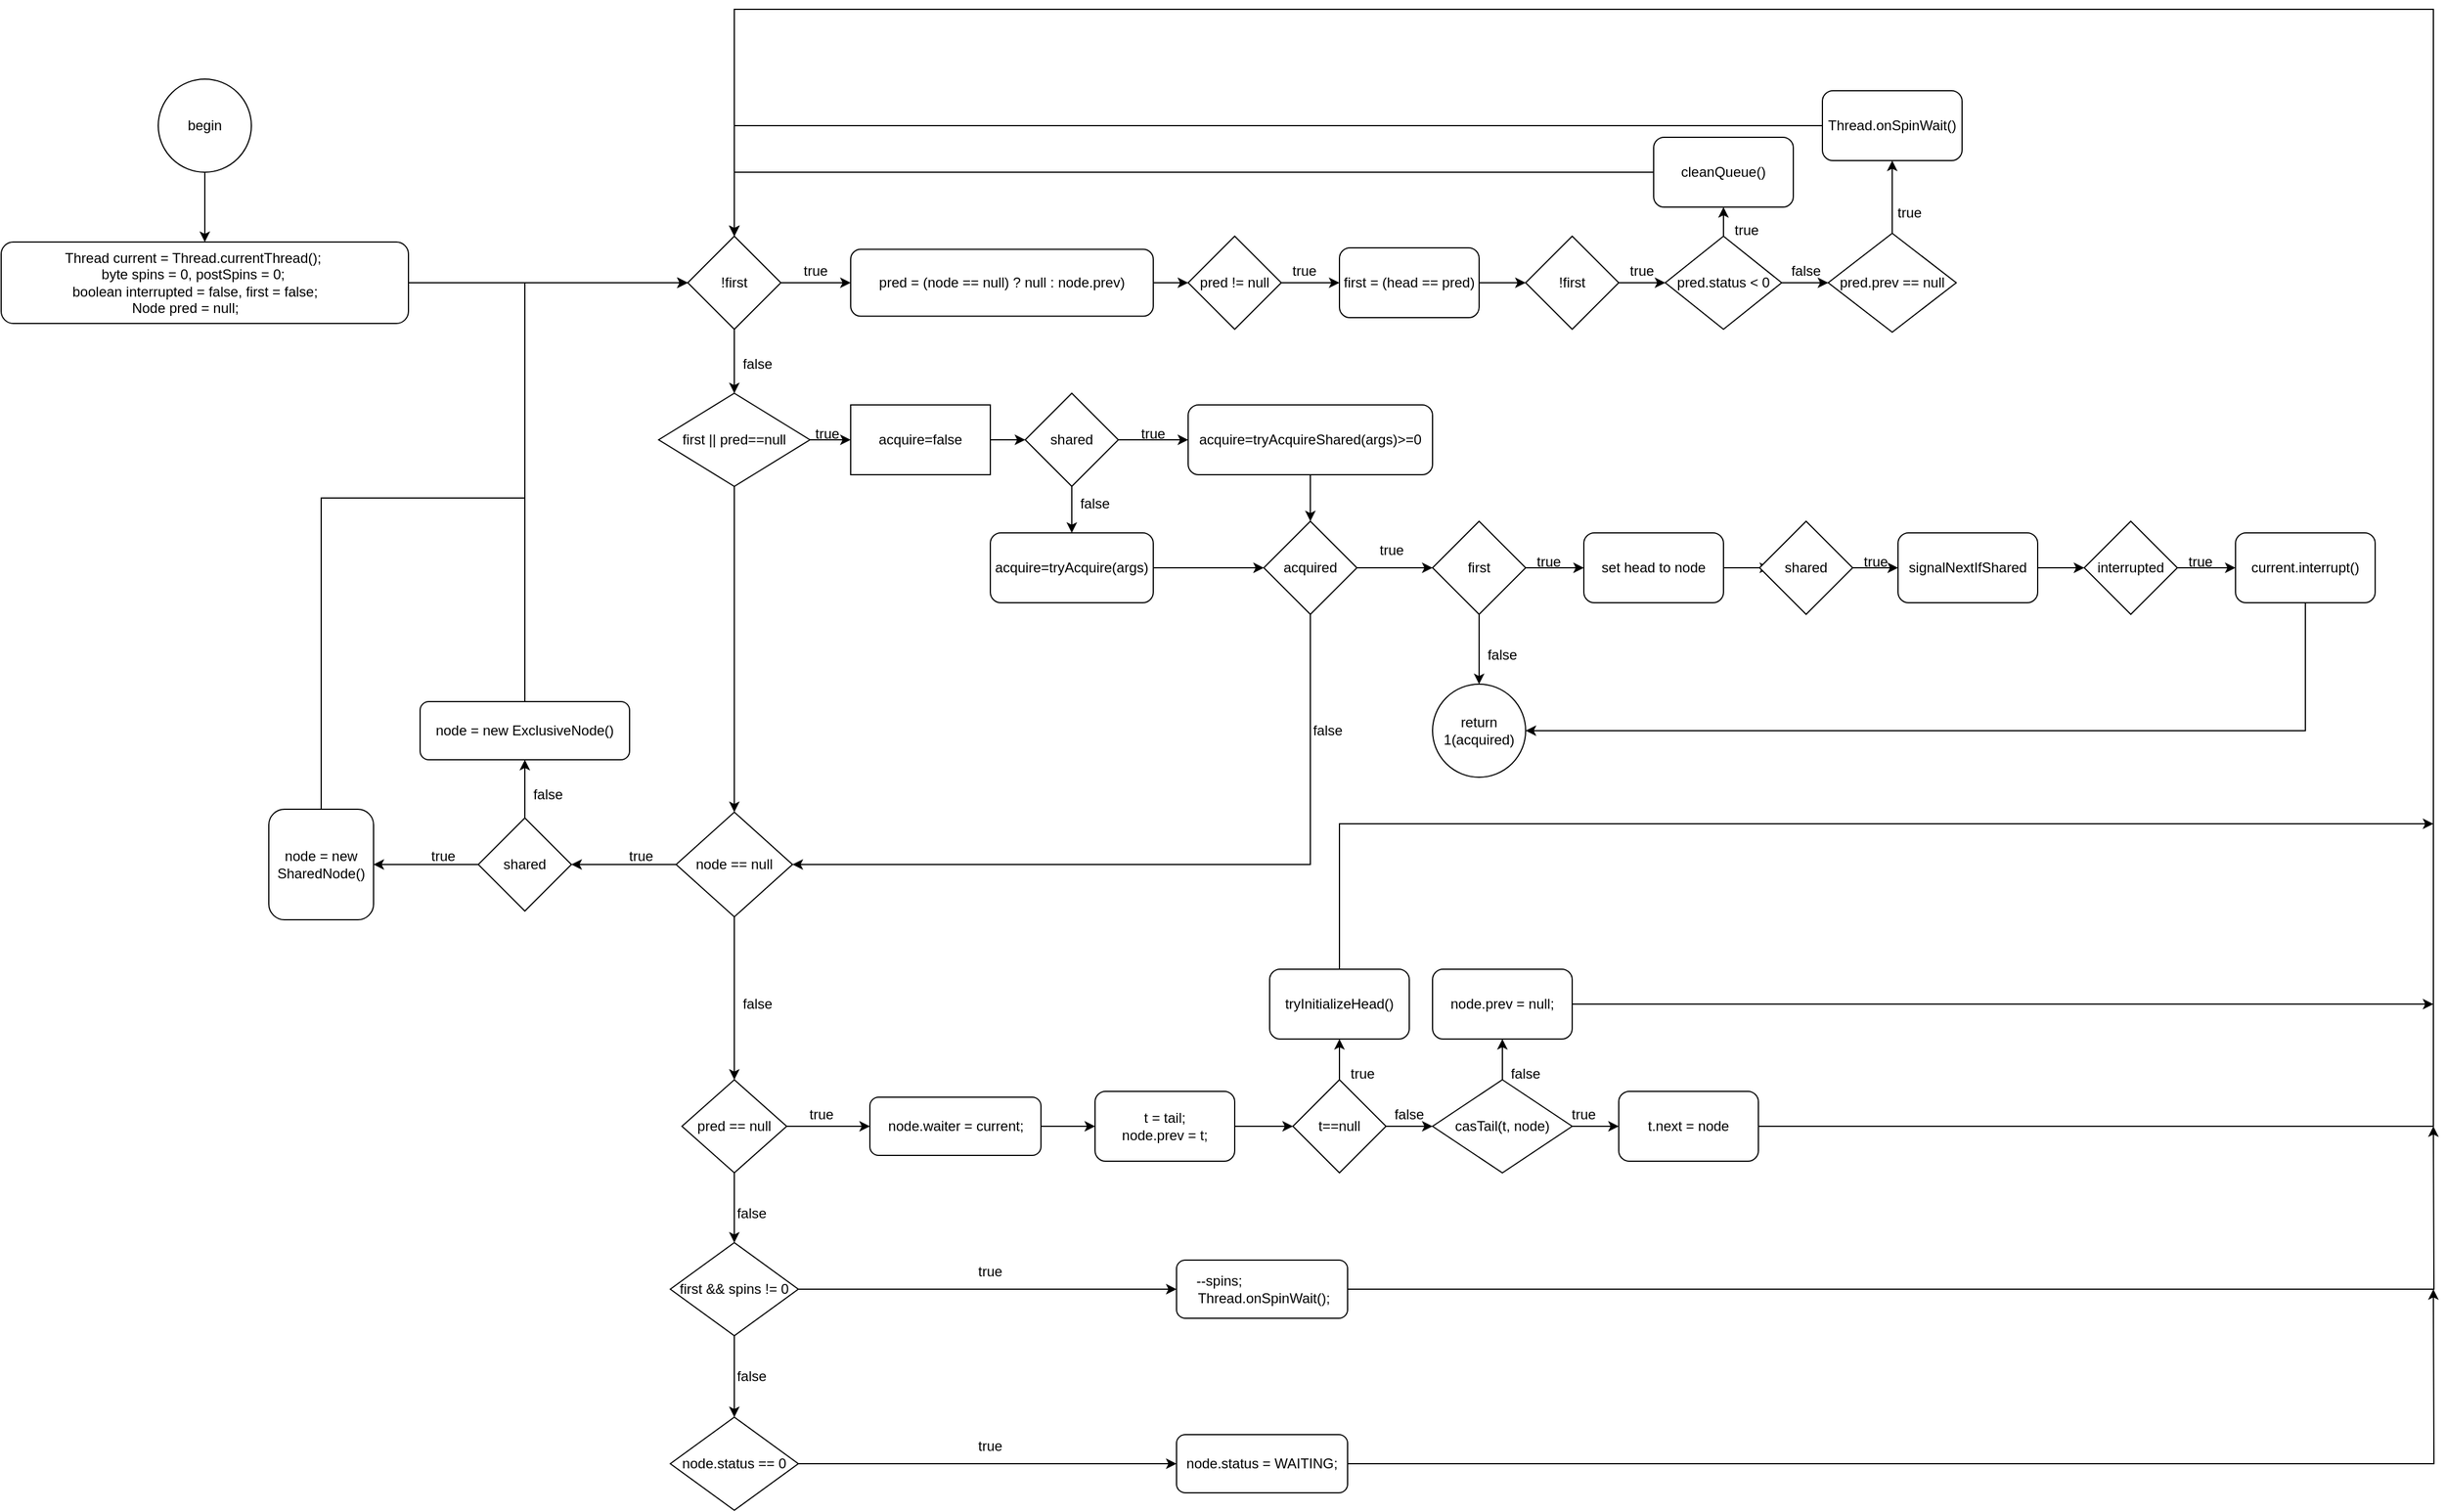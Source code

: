<mxfile version="20.2.0" type="github">
  <diagram id="C5RBs43oDa-KdzZeNtuy" name="Page-1">
    <mxGraphModel dx="2512" dy="799" grid="1" gridSize="10" guides="1" tooltips="1" connect="1" arrows="1" fold="1" page="1" pageScale="1" pageWidth="827" pageHeight="1169" math="0" shadow="0">
      <root>
        <mxCell id="WIyWlLk6GJQsqaUBKTNV-0" />
        <mxCell id="WIyWlLk6GJQsqaUBKTNV-1" parent="WIyWlLk6GJQsqaUBKTNV-0" />
        <mxCell id="U8OeaTTCEagD44ShvvBb-2" style="edgeStyle=orthogonalEdgeStyle;rounded=0;orthogonalLoop=1;jettySize=auto;html=1;exitX=0.5;exitY=1;exitDx=0;exitDy=0;" edge="1" parent="WIyWlLk6GJQsqaUBKTNV-1" source="U8OeaTTCEagD44ShvvBb-0" target="U8OeaTTCEagD44ShvvBb-1">
          <mxGeometry relative="1" as="geometry" />
        </mxCell>
        <mxCell id="U8OeaTTCEagD44ShvvBb-0" value="begin" style="ellipse;whiteSpace=wrap;html=1;aspect=fixed;" vertex="1" parent="WIyWlLk6GJQsqaUBKTNV-1">
          <mxGeometry x="-435" y="370" width="80" height="80" as="geometry" />
        </mxCell>
        <mxCell id="U8OeaTTCEagD44ShvvBb-7" style="edgeStyle=orthogonalEdgeStyle;rounded=0;orthogonalLoop=1;jettySize=auto;html=1;" edge="1" parent="WIyWlLk6GJQsqaUBKTNV-1" source="U8OeaTTCEagD44ShvvBb-1" target="U8OeaTTCEagD44ShvvBb-6">
          <mxGeometry relative="1" as="geometry" />
        </mxCell>
        <mxCell id="U8OeaTTCEagD44ShvvBb-1" value="&lt;div&gt;Thread current = Thread.currentThread();&amp;nbsp;&amp;nbsp;&amp;nbsp;&amp;nbsp;&amp;nbsp;&amp;nbsp; &lt;br&gt;&lt;/div&gt;&lt;div&gt;&amp;nbsp;byte spins = 0, postSpins = 0;&amp;nbsp;&amp;nbsp;&amp;nbsp;&amp;nbsp;&amp;nbsp;&amp;nbsp;&amp;nbsp; &lt;br&gt;&lt;/div&gt;&lt;div&gt;&amp;nbsp;boolean interrupted = false, first = false;&amp;nbsp;&amp;nbsp;&amp;nbsp;&amp;nbsp;&amp;nbsp;&amp;nbsp; &lt;br&gt;&lt;/div&gt;&lt;div&gt;&amp;nbsp;Node pred = null;&amp;nbsp; &amp;nbsp; &amp;nbsp; &amp;nbsp; &amp;nbsp; &amp;nbsp; &lt;/div&gt;" style="rounded=1;whiteSpace=wrap;html=1;" vertex="1" parent="WIyWlLk6GJQsqaUBKTNV-1">
          <mxGeometry x="-570" y="510" width="350" height="70" as="geometry" />
        </mxCell>
        <mxCell id="U8OeaTTCEagD44ShvvBb-9" style="edgeStyle=orthogonalEdgeStyle;rounded=0;orthogonalLoop=1;jettySize=auto;html=1;exitX=1;exitY=0.5;exitDx=0;exitDy=0;entryX=0;entryY=0.5;entryDx=0;entryDy=0;" edge="1" parent="WIyWlLk6GJQsqaUBKTNV-1" source="U8OeaTTCEagD44ShvvBb-6" target="U8OeaTTCEagD44ShvvBb-8">
          <mxGeometry relative="1" as="geometry" />
        </mxCell>
        <mxCell id="U8OeaTTCEagD44ShvvBb-35" style="edgeStyle=orthogonalEdgeStyle;rounded=0;orthogonalLoop=1;jettySize=auto;html=1;exitX=0.5;exitY=1;exitDx=0;exitDy=0;" edge="1" parent="WIyWlLk6GJQsqaUBKTNV-1" source="U8OeaTTCEagD44ShvvBb-6" target="U8OeaTTCEagD44ShvvBb-33">
          <mxGeometry relative="1" as="geometry" />
        </mxCell>
        <mxCell id="U8OeaTTCEagD44ShvvBb-6" value="!first" style="rhombus;whiteSpace=wrap;html=1;" vertex="1" parent="WIyWlLk6GJQsqaUBKTNV-1">
          <mxGeometry x="20" y="505" width="80" height="80" as="geometry" />
        </mxCell>
        <mxCell id="U8OeaTTCEagD44ShvvBb-12" style="edgeStyle=orthogonalEdgeStyle;rounded=0;orthogonalLoop=1;jettySize=auto;html=1;exitX=1;exitY=0.5;exitDx=0;exitDy=0;entryX=0;entryY=0.5;entryDx=0;entryDy=0;" edge="1" parent="WIyWlLk6GJQsqaUBKTNV-1" source="U8OeaTTCEagD44ShvvBb-8" target="U8OeaTTCEagD44ShvvBb-11">
          <mxGeometry relative="1" as="geometry" />
        </mxCell>
        <mxCell id="U8OeaTTCEagD44ShvvBb-8" value="pred = (node == null) ? null : node.prev)" style="rounded=1;whiteSpace=wrap;html=1;" vertex="1" parent="WIyWlLk6GJQsqaUBKTNV-1">
          <mxGeometry x="160" y="516.25" width="260" height="57.5" as="geometry" />
        </mxCell>
        <mxCell id="U8OeaTTCEagD44ShvvBb-10" value="true" style="text;html=1;strokeColor=none;fillColor=none;align=center;verticalAlign=middle;whiteSpace=wrap;rounded=0;" vertex="1" parent="WIyWlLk6GJQsqaUBKTNV-1">
          <mxGeometry x="100" y="520" width="60" height="30" as="geometry" />
        </mxCell>
        <mxCell id="U8OeaTTCEagD44ShvvBb-14" style="edgeStyle=orthogonalEdgeStyle;rounded=0;orthogonalLoop=1;jettySize=auto;html=1;exitX=1;exitY=0.5;exitDx=0;exitDy=0;entryX=0;entryY=0.5;entryDx=0;entryDy=0;" edge="1" parent="WIyWlLk6GJQsqaUBKTNV-1" source="U8OeaTTCEagD44ShvvBb-11" target="U8OeaTTCEagD44ShvvBb-13">
          <mxGeometry relative="1" as="geometry" />
        </mxCell>
        <mxCell id="U8OeaTTCEagD44ShvvBb-11" value="pred != null" style="rhombus;whiteSpace=wrap;html=1;" vertex="1" parent="WIyWlLk6GJQsqaUBKTNV-1">
          <mxGeometry x="450" y="505" width="80" height="80" as="geometry" />
        </mxCell>
        <mxCell id="U8OeaTTCEagD44ShvvBb-17" style="edgeStyle=orthogonalEdgeStyle;rounded=0;orthogonalLoop=1;jettySize=auto;html=1;" edge="1" parent="WIyWlLk6GJQsqaUBKTNV-1" source="U8OeaTTCEagD44ShvvBb-13" target="U8OeaTTCEagD44ShvvBb-16">
          <mxGeometry relative="1" as="geometry" />
        </mxCell>
        <mxCell id="U8OeaTTCEagD44ShvvBb-13" value="first = (head == pred)" style="rounded=1;whiteSpace=wrap;html=1;" vertex="1" parent="WIyWlLk6GJQsqaUBKTNV-1">
          <mxGeometry x="580" y="515" width="120" height="60" as="geometry" />
        </mxCell>
        <mxCell id="U8OeaTTCEagD44ShvvBb-15" value="true" style="text;html=1;strokeColor=none;fillColor=none;align=center;verticalAlign=middle;whiteSpace=wrap;rounded=0;" vertex="1" parent="WIyWlLk6GJQsqaUBKTNV-1">
          <mxGeometry x="520" y="520" width="60" height="30" as="geometry" />
        </mxCell>
        <mxCell id="U8OeaTTCEagD44ShvvBb-19" style="edgeStyle=orthogonalEdgeStyle;rounded=0;orthogonalLoop=1;jettySize=auto;html=1;entryX=0;entryY=0.5;entryDx=0;entryDy=0;" edge="1" parent="WIyWlLk6GJQsqaUBKTNV-1" source="U8OeaTTCEagD44ShvvBb-16" target="U8OeaTTCEagD44ShvvBb-18">
          <mxGeometry relative="1" as="geometry" />
        </mxCell>
        <mxCell id="U8OeaTTCEagD44ShvvBb-16" value="!first" style="rhombus;whiteSpace=wrap;html=1;" vertex="1" parent="WIyWlLk6GJQsqaUBKTNV-1">
          <mxGeometry x="740" y="505" width="80" height="80" as="geometry" />
        </mxCell>
        <mxCell id="U8OeaTTCEagD44ShvvBb-22" style="edgeStyle=orthogonalEdgeStyle;rounded=0;orthogonalLoop=1;jettySize=auto;html=1;exitX=0.5;exitY=0;exitDx=0;exitDy=0;entryX=0.5;entryY=1;entryDx=0;entryDy=0;" edge="1" parent="WIyWlLk6GJQsqaUBKTNV-1" source="U8OeaTTCEagD44ShvvBb-18" target="U8OeaTTCEagD44ShvvBb-21">
          <mxGeometry relative="1" as="geometry" />
        </mxCell>
        <mxCell id="U8OeaTTCEagD44ShvvBb-26" style="edgeStyle=orthogonalEdgeStyle;rounded=0;orthogonalLoop=1;jettySize=auto;html=1;entryX=0;entryY=0.5;entryDx=0;entryDy=0;" edge="1" parent="WIyWlLk6GJQsqaUBKTNV-1" source="U8OeaTTCEagD44ShvvBb-18" target="U8OeaTTCEagD44ShvvBb-25">
          <mxGeometry relative="1" as="geometry" />
        </mxCell>
        <mxCell id="U8OeaTTCEagD44ShvvBb-18" value="pred.status &amp;lt; 0" style="rhombus;whiteSpace=wrap;html=1;" vertex="1" parent="WIyWlLk6GJQsqaUBKTNV-1">
          <mxGeometry x="860" y="505" width="100" height="80" as="geometry" />
        </mxCell>
        <mxCell id="U8OeaTTCEagD44ShvvBb-20" value="true" style="text;html=1;strokeColor=none;fillColor=none;align=center;verticalAlign=middle;whiteSpace=wrap;rounded=0;" vertex="1" parent="WIyWlLk6GJQsqaUBKTNV-1">
          <mxGeometry x="810" y="520" width="60" height="30" as="geometry" />
        </mxCell>
        <mxCell id="U8OeaTTCEagD44ShvvBb-24" style="edgeStyle=orthogonalEdgeStyle;rounded=0;orthogonalLoop=1;jettySize=auto;html=1;entryX=0.5;entryY=0;entryDx=0;entryDy=0;" edge="1" parent="WIyWlLk6GJQsqaUBKTNV-1" source="U8OeaTTCEagD44ShvvBb-21" target="U8OeaTTCEagD44ShvvBb-6">
          <mxGeometry relative="1" as="geometry" />
        </mxCell>
        <mxCell id="U8OeaTTCEagD44ShvvBb-21" value="cleanQueue()" style="rounded=1;whiteSpace=wrap;html=1;" vertex="1" parent="WIyWlLk6GJQsqaUBKTNV-1">
          <mxGeometry x="850" y="420" width="120" height="60" as="geometry" />
        </mxCell>
        <mxCell id="U8OeaTTCEagD44ShvvBb-23" value="true" style="text;html=1;strokeColor=none;fillColor=none;align=center;verticalAlign=middle;whiteSpace=wrap;rounded=0;" vertex="1" parent="WIyWlLk6GJQsqaUBKTNV-1">
          <mxGeometry x="900" y="485" width="60" height="30" as="geometry" />
        </mxCell>
        <mxCell id="U8OeaTTCEagD44ShvvBb-29" value="" style="edgeStyle=orthogonalEdgeStyle;rounded=0;orthogonalLoop=1;jettySize=auto;html=1;" edge="1" parent="WIyWlLk6GJQsqaUBKTNV-1" source="U8OeaTTCEagD44ShvvBb-25" target="U8OeaTTCEagD44ShvvBb-28">
          <mxGeometry relative="1" as="geometry" />
        </mxCell>
        <mxCell id="U8OeaTTCEagD44ShvvBb-25" value="pred.prev == null" style="rhombus;whiteSpace=wrap;html=1;" vertex="1" parent="WIyWlLk6GJQsqaUBKTNV-1">
          <mxGeometry x="1000" y="502.5" width="110" height="85" as="geometry" />
        </mxCell>
        <mxCell id="U8OeaTTCEagD44ShvvBb-27" value="false" style="text;html=1;strokeColor=none;fillColor=none;align=center;verticalAlign=middle;whiteSpace=wrap;rounded=0;" vertex="1" parent="WIyWlLk6GJQsqaUBKTNV-1">
          <mxGeometry x="951" y="520" width="60" height="30" as="geometry" />
        </mxCell>
        <mxCell id="U8OeaTTCEagD44ShvvBb-31" style="edgeStyle=orthogonalEdgeStyle;rounded=0;orthogonalLoop=1;jettySize=auto;html=1;entryX=0.5;entryY=0;entryDx=0;entryDy=0;" edge="1" parent="WIyWlLk6GJQsqaUBKTNV-1" source="U8OeaTTCEagD44ShvvBb-28" target="U8OeaTTCEagD44ShvvBb-6">
          <mxGeometry relative="1" as="geometry" />
        </mxCell>
        <mxCell id="U8OeaTTCEagD44ShvvBb-28" value="Thread.onSpinWait()" style="rounded=1;whiteSpace=wrap;html=1;" vertex="1" parent="WIyWlLk6GJQsqaUBKTNV-1">
          <mxGeometry x="995" y="380" width="120" height="60" as="geometry" />
        </mxCell>
        <mxCell id="U8OeaTTCEagD44ShvvBb-32" value="true" style="text;html=1;strokeColor=none;fillColor=none;align=center;verticalAlign=middle;whiteSpace=wrap;rounded=0;" vertex="1" parent="WIyWlLk6GJQsqaUBKTNV-1">
          <mxGeometry x="1040" y="470" width="60" height="30" as="geometry" />
        </mxCell>
        <mxCell id="U8OeaTTCEagD44ShvvBb-51" style="edgeStyle=orthogonalEdgeStyle;rounded=0;orthogonalLoop=1;jettySize=auto;html=1;exitX=1;exitY=0.5;exitDx=0;exitDy=0;entryX=0;entryY=0.5;entryDx=0;entryDy=0;" edge="1" parent="WIyWlLk6GJQsqaUBKTNV-1" source="U8OeaTTCEagD44ShvvBb-33" target="U8OeaTTCEagD44ShvvBb-49">
          <mxGeometry relative="1" as="geometry" />
        </mxCell>
        <mxCell id="U8OeaTTCEagD44ShvvBb-90" style="edgeStyle=orthogonalEdgeStyle;rounded=0;orthogonalLoop=1;jettySize=auto;html=1;" edge="1" parent="WIyWlLk6GJQsqaUBKTNV-1" source="U8OeaTTCEagD44ShvvBb-33" target="U8OeaTTCEagD44ShvvBb-89">
          <mxGeometry relative="1" as="geometry" />
        </mxCell>
        <mxCell id="U8OeaTTCEagD44ShvvBb-33" value="first || pred==null" style="rhombus;whiteSpace=wrap;html=1;" vertex="1" parent="WIyWlLk6GJQsqaUBKTNV-1">
          <mxGeometry x="-5" y="640" width="130" height="80" as="geometry" />
        </mxCell>
        <mxCell id="U8OeaTTCEagD44ShvvBb-37" value="false" style="text;html=1;strokeColor=none;fillColor=none;align=center;verticalAlign=middle;whiteSpace=wrap;rounded=0;" vertex="1" parent="WIyWlLk6GJQsqaUBKTNV-1">
          <mxGeometry x="50" y="600" width="60" height="30" as="geometry" />
        </mxCell>
        <mxCell id="U8OeaTTCEagD44ShvvBb-53" style="edgeStyle=orthogonalEdgeStyle;rounded=0;orthogonalLoop=1;jettySize=auto;html=1;entryX=0;entryY=0.5;entryDx=0;entryDy=0;" edge="1" parent="WIyWlLk6GJQsqaUBKTNV-1" source="U8OeaTTCEagD44ShvvBb-49" target="U8OeaTTCEagD44ShvvBb-50">
          <mxGeometry relative="1" as="geometry" />
        </mxCell>
        <mxCell id="U8OeaTTCEagD44ShvvBb-49" value="acquire=false" style="rounded=0;whiteSpace=wrap;html=1;" vertex="1" parent="WIyWlLk6GJQsqaUBKTNV-1">
          <mxGeometry x="160" y="650" width="120" height="60" as="geometry" />
        </mxCell>
        <mxCell id="U8OeaTTCEagD44ShvvBb-55" style="edgeStyle=orthogonalEdgeStyle;rounded=0;orthogonalLoop=1;jettySize=auto;html=1;entryX=0;entryY=0.5;entryDx=0;entryDy=0;" edge="1" parent="WIyWlLk6GJQsqaUBKTNV-1" source="U8OeaTTCEagD44ShvvBb-50" target="U8OeaTTCEagD44ShvvBb-54">
          <mxGeometry relative="1" as="geometry" />
        </mxCell>
        <mxCell id="U8OeaTTCEagD44ShvvBb-58" style="edgeStyle=orthogonalEdgeStyle;rounded=0;orthogonalLoop=1;jettySize=auto;html=1;exitX=0.5;exitY=1;exitDx=0;exitDy=0;" edge="1" parent="WIyWlLk6GJQsqaUBKTNV-1" source="U8OeaTTCEagD44ShvvBb-50" target="U8OeaTTCEagD44ShvvBb-57">
          <mxGeometry relative="1" as="geometry" />
        </mxCell>
        <mxCell id="U8OeaTTCEagD44ShvvBb-50" value="shared" style="rhombus;whiteSpace=wrap;html=1;" vertex="1" parent="WIyWlLk6GJQsqaUBKTNV-1">
          <mxGeometry x="310" y="640" width="80" height="80" as="geometry" />
        </mxCell>
        <mxCell id="U8OeaTTCEagD44ShvvBb-52" value="true" style="text;html=1;strokeColor=none;fillColor=none;align=center;verticalAlign=middle;whiteSpace=wrap;rounded=0;" vertex="1" parent="WIyWlLk6GJQsqaUBKTNV-1">
          <mxGeometry x="110" y="660" width="60" height="30" as="geometry" />
        </mxCell>
        <mxCell id="U8OeaTTCEagD44ShvvBb-68" value="" style="edgeStyle=orthogonalEdgeStyle;rounded=0;orthogonalLoop=1;jettySize=auto;html=1;" edge="1" parent="WIyWlLk6GJQsqaUBKTNV-1" source="U8OeaTTCEagD44ShvvBb-54" target="U8OeaTTCEagD44ShvvBb-65">
          <mxGeometry relative="1" as="geometry" />
        </mxCell>
        <mxCell id="U8OeaTTCEagD44ShvvBb-54" value="acquire=tryAcquireShared(args)&amp;gt;=0" style="rounded=1;whiteSpace=wrap;html=1;" vertex="1" parent="WIyWlLk6GJQsqaUBKTNV-1">
          <mxGeometry x="450" y="650" width="210" height="60" as="geometry" />
        </mxCell>
        <mxCell id="U8OeaTTCEagD44ShvvBb-56" value="true" style="text;html=1;strokeColor=none;fillColor=none;align=center;verticalAlign=middle;whiteSpace=wrap;rounded=0;" vertex="1" parent="WIyWlLk6GJQsqaUBKTNV-1">
          <mxGeometry x="390" y="660" width="60" height="30" as="geometry" />
        </mxCell>
        <mxCell id="U8OeaTTCEagD44ShvvBb-69" value="" style="edgeStyle=orthogonalEdgeStyle;rounded=0;orthogonalLoop=1;jettySize=auto;html=1;" edge="1" parent="WIyWlLk6GJQsqaUBKTNV-1" source="U8OeaTTCEagD44ShvvBb-57" target="U8OeaTTCEagD44ShvvBb-65">
          <mxGeometry relative="1" as="geometry" />
        </mxCell>
        <mxCell id="U8OeaTTCEagD44ShvvBb-57" value="acquire=tryAcquire(args)" style="rounded=1;whiteSpace=wrap;html=1;" vertex="1" parent="WIyWlLk6GJQsqaUBKTNV-1">
          <mxGeometry x="280" y="760" width="140" height="60" as="geometry" />
        </mxCell>
        <mxCell id="U8OeaTTCEagD44ShvvBb-61" value="false" style="text;html=1;strokeColor=none;fillColor=none;align=center;verticalAlign=middle;whiteSpace=wrap;rounded=0;" vertex="1" parent="WIyWlLk6GJQsqaUBKTNV-1">
          <mxGeometry x="340" y="720" width="60" height="30" as="geometry" />
        </mxCell>
        <mxCell id="U8OeaTTCEagD44ShvvBb-71" style="edgeStyle=orthogonalEdgeStyle;rounded=0;orthogonalLoop=1;jettySize=auto;html=1;entryX=0;entryY=0.5;entryDx=0;entryDy=0;" edge="1" parent="WIyWlLk6GJQsqaUBKTNV-1" source="U8OeaTTCEagD44ShvvBb-65" target="U8OeaTTCEagD44ShvvBb-70">
          <mxGeometry relative="1" as="geometry" />
        </mxCell>
        <mxCell id="U8OeaTTCEagD44ShvvBb-151" style="edgeStyle=orthogonalEdgeStyle;rounded=0;orthogonalLoop=1;jettySize=auto;html=1;entryX=1;entryY=0.5;entryDx=0;entryDy=0;" edge="1" parent="WIyWlLk6GJQsqaUBKTNV-1" source="U8OeaTTCEagD44ShvvBb-65" target="U8OeaTTCEagD44ShvvBb-89">
          <mxGeometry relative="1" as="geometry">
            <mxPoint x="555.0" y="960" as="targetPoint" />
            <Array as="points">
              <mxPoint x="555" y="1045" />
            </Array>
          </mxGeometry>
        </mxCell>
        <mxCell id="U8OeaTTCEagD44ShvvBb-65" value="acquired" style="rhombus;whiteSpace=wrap;html=1;" vertex="1" parent="WIyWlLk6GJQsqaUBKTNV-1">
          <mxGeometry x="515" y="750" width="80" height="80" as="geometry" />
        </mxCell>
        <mxCell id="U8OeaTTCEagD44ShvvBb-74" style="edgeStyle=orthogonalEdgeStyle;rounded=0;orthogonalLoop=1;jettySize=auto;html=1;exitX=1;exitY=0.5;exitDx=0;exitDy=0;entryX=0;entryY=0.5;entryDx=0;entryDy=0;" edge="1" parent="WIyWlLk6GJQsqaUBKTNV-1" source="U8OeaTTCEagD44ShvvBb-70" target="U8OeaTTCEagD44ShvvBb-73">
          <mxGeometry relative="1" as="geometry" />
        </mxCell>
        <mxCell id="U8OeaTTCEagD44ShvvBb-88" style="edgeStyle=orthogonalEdgeStyle;rounded=0;orthogonalLoop=1;jettySize=auto;html=1;entryX=0.5;entryY=0;entryDx=0;entryDy=0;" edge="1" parent="WIyWlLk6GJQsqaUBKTNV-1" source="U8OeaTTCEagD44ShvvBb-70" target="U8OeaTTCEagD44ShvvBb-87">
          <mxGeometry relative="1" as="geometry" />
        </mxCell>
        <mxCell id="U8OeaTTCEagD44ShvvBb-70" value="first" style="rhombus;whiteSpace=wrap;html=1;" vertex="1" parent="WIyWlLk6GJQsqaUBKTNV-1">
          <mxGeometry x="660" y="750" width="80" height="80" as="geometry" />
        </mxCell>
        <mxCell id="U8OeaTTCEagD44ShvvBb-72" value="true" style="text;html=1;strokeColor=none;fillColor=none;align=center;verticalAlign=middle;whiteSpace=wrap;rounded=0;" vertex="1" parent="WIyWlLk6GJQsqaUBKTNV-1">
          <mxGeometry x="595" y="760" width="60" height="30" as="geometry" />
        </mxCell>
        <mxCell id="U8OeaTTCEagD44ShvvBb-78" style="edgeStyle=orthogonalEdgeStyle;rounded=0;orthogonalLoop=1;jettySize=auto;html=1;entryX=0.113;entryY=0.5;entryDx=0;entryDy=0;entryPerimeter=0;" edge="1" parent="WIyWlLk6GJQsqaUBKTNV-1" source="U8OeaTTCEagD44ShvvBb-73" target="U8OeaTTCEagD44ShvvBb-76">
          <mxGeometry relative="1" as="geometry" />
        </mxCell>
        <mxCell id="U8OeaTTCEagD44ShvvBb-73" value="set head to node" style="rounded=1;whiteSpace=wrap;html=1;" vertex="1" parent="WIyWlLk6GJQsqaUBKTNV-1">
          <mxGeometry x="790" y="760" width="120" height="60" as="geometry" />
        </mxCell>
        <mxCell id="U8OeaTTCEagD44ShvvBb-75" value="true" style="text;html=1;strokeColor=none;fillColor=none;align=center;verticalAlign=middle;whiteSpace=wrap;rounded=0;" vertex="1" parent="WIyWlLk6GJQsqaUBKTNV-1">
          <mxGeometry x="730" y="770" width="60" height="30" as="geometry" />
        </mxCell>
        <mxCell id="U8OeaTTCEagD44ShvvBb-79" style="edgeStyle=orthogonalEdgeStyle;rounded=0;orthogonalLoop=1;jettySize=auto;html=1;entryX=0;entryY=0.5;entryDx=0;entryDy=0;" edge="1" parent="WIyWlLk6GJQsqaUBKTNV-1" source="U8OeaTTCEagD44ShvvBb-76" target="U8OeaTTCEagD44ShvvBb-77">
          <mxGeometry relative="1" as="geometry" />
        </mxCell>
        <mxCell id="U8OeaTTCEagD44ShvvBb-76" value="shared" style="rhombus;whiteSpace=wrap;html=1;" vertex="1" parent="WIyWlLk6GJQsqaUBKTNV-1">
          <mxGeometry x="941" y="750" width="80" height="80" as="geometry" />
        </mxCell>
        <mxCell id="U8OeaTTCEagD44ShvvBb-82" style="edgeStyle=orthogonalEdgeStyle;rounded=0;orthogonalLoop=1;jettySize=auto;html=1;entryX=0;entryY=0.5;entryDx=0;entryDy=0;" edge="1" parent="WIyWlLk6GJQsqaUBKTNV-1" source="U8OeaTTCEagD44ShvvBb-77" target="U8OeaTTCEagD44ShvvBb-81">
          <mxGeometry relative="1" as="geometry" />
        </mxCell>
        <mxCell id="U8OeaTTCEagD44ShvvBb-77" value="signalNextIfShared" style="rounded=1;whiteSpace=wrap;html=1;" vertex="1" parent="WIyWlLk6GJQsqaUBKTNV-1">
          <mxGeometry x="1060" y="760" width="120" height="60" as="geometry" />
        </mxCell>
        <mxCell id="U8OeaTTCEagD44ShvvBb-80" value="true" style="text;html=1;strokeColor=none;fillColor=none;align=center;verticalAlign=middle;whiteSpace=wrap;rounded=0;" vertex="1" parent="WIyWlLk6GJQsqaUBKTNV-1">
          <mxGeometry x="1011" y="770" width="60" height="30" as="geometry" />
        </mxCell>
        <mxCell id="U8OeaTTCEagD44ShvvBb-84" style="edgeStyle=orthogonalEdgeStyle;rounded=0;orthogonalLoop=1;jettySize=auto;html=1;entryX=0;entryY=0.5;entryDx=0;entryDy=0;" edge="1" parent="WIyWlLk6GJQsqaUBKTNV-1" source="U8OeaTTCEagD44ShvvBb-81" target="U8OeaTTCEagD44ShvvBb-83">
          <mxGeometry relative="1" as="geometry" />
        </mxCell>
        <mxCell id="U8OeaTTCEagD44ShvvBb-81" value="interrupted" style="rhombus;whiteSpace=wrap;html=1;" vertex="1" parent="WIyWlLk6GJQsqaUBKTNV-1">
          <mxGeometry x="1220" y="750" width="80" height="80" as="geometry" />
        </mxCell>
        <mxCell id="U8OeaTTCEagD44ShvvBb-156" style="edgeStyle=orthogonalEdgeStyle;rounded=0;orthogonalLoop=1;jettySize=auto;html=1;entryX=1;entryY=0.5;entryDx=0;entryDy=0;" edge="1" parent="WIyWlLk6GJQsqaUBKTNV-1" source="U8OeaTTCEagD44ShvvBb-83" target="U8OeaTTCEagD44ShvvBb-87">
          <mxGeometry relative="1" as="geometry">
            <Array as="points">
              <mxPoint x="1410" y="930" />
            </Array>
          </mxGeometry>
        </mxCell>
        <mxCell id="U8OeaTTCEagD44ShvvBb-83" value="current.interrupt()" style="rounded=1;whiteSpace=wrap;html=1;" vertex="1" parent="WIyWlLk6GJQsqaUBKTNV-1">
          <mxGeometry x="1350" y="760" width="120" height="60" as="geometry" />
        </mxCell>
        <mxCell id="U8OeaTTCEagD44ShvvBb-85" value="true" style="text;html=1;strokeColor=none;fillColor=none;align=center;verticalAlign=middle;whiteSpace=wrap;rounded=0;" vertex="1" parent="WIyWlLk6GJQsqaUBKTNV-1">
          <mxGeometry x="1290" y="770" width="60" height="30" as="geometry" />
        </mxCell>
        <mxCell id="U8OeaTTCEagD44ShvvBb-87" value="return 1(acquired)" style="ellipse;whiteSpace=wrap;html=1;aspect=fixed;" vertex="1" parent="WIyWlLk6GJQsqaUBKTNV-1">
          <mxGeometry x="660" y="890" width="80" height="80" as="geometry" />
        </mxCell>
        <mxCell id="U8OeaTTCEagD44ShvvBb-104" style="edgeStyle=orthogonalEdgeStyle;rounded=0;orthogonalLoop=1;jettySize=auto;html=1;" edge="1" parent="WIyWlLk6GJQsqaUBKTNV-1" source="U8OeaTTCEagD44ShvvBb-89" target="U8OeaTTCEagD44ShvvBb-103">
          <mxGeometry relative="1" as="geometry" />
        </mxCell>
        <mxCell id="U8OeaTTCEagD44ShvvBb-89" value="node == null" style="rhombus;whiteSpace=wrap;html=1;rotation=0;" vertex="1" parent="WIyWlLk6GJQsqaUBKTNV-1">
          <mxGeometry x="10" y="1000" width="100" height="90" as="geometry" />
        </mxCell>
        <mxCell id="U8OeaTTCEagD44ShvvBb-97" value="" style="edgeStyle=orthogonalEdgeStyle;rounded=0;orthogonalLoop=1;jettySize=auto;html=1;" edge="1" parent="WIyWlLk6GJQsqaUBKTNV-1" source="U8OeaTTCEagD44ShvvBb-92" target="U8OeaTTCEagD44ShvvBb-95">
          <mxGeometry relative="1" as="geometry" />
        </mxCell>
        <mxCell id="U8OeaTTCEagD44ShvvBb-99" style="edgeStyle=orthogonalEdgeStyle;rounded=0;orthogonalLoop=1;jettySize=auto;html=1;" edge="1" parent="WIyWlLk6GJQsqaUBKTNV-1" source="U8OeaTTCEagD44ShvvBb-92" target="U8OeaTTCEagD44ShvvBb-96">
          <mxGeometry relative="1" as="geometry" />
        </mxCell>
        <mxCell id="U8OeaTTCEagD44ShvvBb-92" value="shared" style="rhombus;whiteSpace=wrap;html=1;" vertex="1" parent="WIyWlLk6GJQsqaUBKTNV-1">
          <mxGeometry x="-160" y="1005" width="80" height="80" as="geometry" />
        </mxCell>
        <mxCell id="U8OeaTTCEagD44ShvvBb-130" style="edgeStyle=orthogonalEdgeStyle;rounded=0;orthogonalLoop=1;jettySize=auto;html=1;" edge="1" parent="WIyWlLk6GJQsqaUBKTNV-1" source="U8OeaTTCEagD44ShvvBb-89" target="U8OeaTTCEagD44ShvvBb-92">
          <mxGeometry relative="1" as="geometry" />
        </mxCell>
        <mxCell id="U8OeaTTCEagD44ShvvBb-94" value="true" style="text;html=1;strokeColor=none;fillColor=none;align=center;verticalAlign=middle;whiteSpace=wrap;rounded=0;" vertex="1" parent="WIyWlLk6GJQsqaUBKTNV-1">
          <mxGeometry x="-50" y="1022.5" width="60" height="30" as="geometry" />
        </mxCell>
        <mxCell id="U8OeaTTCEagD44ShvvBb-135" style="edgeStyle=orthogonalEdgeStyle;rounded=0;orthogonalLoop=1;jettySize=auto;html=1;entryX=0;entryY=0.5;entryDx=0;entryDy=0;" edge="1" parent="WIyWlLk6GJQsqaUBKTNV-1" source="U8OeaTTCEagD44ShvvBb-95" target="U8OeaTTCEagD44ShvvBb-6">
          <mxGeometry relative="1" as="geometry">
            <Array as="points">
              <mxPoint x="-295" y="730" />
              <mxPoint x="-120" y="730" />
              <mxPoint x="-120" y="545" />
            </Array>
          </mxGeometry>
        </mxCell>
        <mxCell id="U8OeaTTCEagD44ShvvBb-95" value="node = new SharedNode()" style="rounded=1;whiteSpace=wrap;html=1;direction=south;" vertex="1" parent="WIyWlLk6GJQsqaUBKTNV-1">
          <mxGeometry x="-340" y="997.5" width="90" height="95" as="geometry" />
        </mxCell>
        <mxCell id="U8OeaTTCEagD44ShvvBb-132" style="edgeStyle=orthogonalEdgeStyle;rounded=0;orthogonalLoop=1;jettySize=auto;html=1;entryX=0;entryY=0.5;entryDx=0;entryDy=0;" edge="1" parent="WIyWlLk6GJQsqaUBKTNV-1" source="U8OeaTTCEagD44ShvvBb-96" target="U8OeaTTCEagD44ShvvBb-6">
          <mxGeometry relative="1" as="geometry">
            <mxPoint x="-120" y="540" as="targetPoint" />
            <Array as="points">
              <mxPoint x="-120" y="545" />
            </Array>
          </mxGeometry>
        </mxCell>
        <mxCell id="U8OeaTTCEagD44ShvvBb-96" value="node = new ExclusiveNode()" style="rounded=1;whiteSpace=wrap;html=1;" vertex="1" parent="WIyWlLk6GJQsqaUBKTNV-1">
          <mxGeometry x="-210" y="905" width="180" height="50" as="geometry" />
        </mxCell>
        <mxCell id="U8OeaTTCEagD44ShvvBb-98" value="true" style="text;html=1;strokeColor=none;fillColor=none;align=center;verticalAlign=middle;whiteSpace=wrap;rounded=0;" vertex="1" parent="WIyWlLk6GJQsqaUBKTNV-1">
          <mxGeometry x="-220" y="1022.5" width="60" height="30" as="geometry" />
        </mxCell>
        <mxCell id="U8OeaTTCEagD44ShvvBb-102" value="false" style="text;html=1;strokeColor=none;fillColor=none;align=center;verticalAlign=middle;whiteSpace=wrap;rounded=0;" vertex="1" parent="WIyWlLk6GJQsqaUBKTNV-1">
          <mxGeometry x="-130" y="970" width="60" height="30" as="geometry" />
        </mxCell>
        <mxCell id="U8OeaTTCEagD44ShvvBb-107" style="edgeStyle=orthogonalEdgeStyle;rounded=0;orthogonalLoop=1;jettySize=auto;html=1;" edge="1" parent="WIyWlLk6GJQsqaUBKTNV-1" source="U8OeaTTCEagD44ShvvBb-103" target="U8OeaTTCEagD44ShvvBb-106">
          <mxGeometry relative="1" as="geometry" />
        </mxCell>
        <mxCell id="U8OeaTTCEagD44ShvvBb-127" value="" style="edgeStyle=orthogonalEdgeStyle;rounded=0;orthogonalLoop=1;jettySize=auto;html=1;" edge="1" parent="WIyWlLk6GJQsqaUBKTNV-1" source="U8OeaTTCEagD44ShvvBb-103" target="U8OeaTTCEagD44ShvvBb-126">
          <mxGeometry relative="1" as="geometry" />
        </mxCell>
        <mxCell id="U8OeaTTCEagD44ShvvBb-103" value="pred == null" style="rhombus;whiteSpace=wrap;html=1;" vertex="1" parent="WIyWlLk6GJQsqaUBKTNV-1">
          <mxGeometry x="15" y="1230" width="90" height="80" as="geometry" />
        </mxCell>
        <mxCell id="U8OeaTTCEagD44ShvvBb-105" value="false" style="text;html=1;strokeColor=none;fillColor=none;align=center;verticalAlign=middle;whiteSpace=wrap;rounded=0;" vertex="1" parent="WIyWlLk6GJQsqaUBKTNV-1">
          <mxGeometry x="50" y="1150" width="60" height="30" as="geometry" />
        </mxCell>
        <mxCell id="U8OeaTTCEagD44ShvvBb-109" value="" style="edgeStyle=orthogonalEdgeStyle;rounded=0;orthogonalLoop=1;jettySize=auto;html=1;" edge="1" parent="WIyWlLk6GJQsqaUBKTNV-1" source="U8OeaTTCEagD44ShvvBb-106" target="U8OeaTTCEagD44ShvvBb-108">
          <mxGeometry relative="1" as="geometry" />
        </mxCell>
        <mxCell id="U8OeaTTCEagD44ShvvBb-106" value="node.waiter = current;" style="rounded=1;whiteSpace=wrap;html=1;" vertex="1" parent="WIyWlLk6GJQsqaUBKTNV-1">
          <mxGeometry x="176.5" y="1245" width="147" height="50" as="geometry" />
        </mxCell>
        <mxCell id="U8OeaTTCEagD44ShvvBb-111" value="" style="edgeStyle=orthogonalEdgeStyle;rounded=0;orthogonalLoop=1;jettySize=auto;html=1;" edge="1" parent="WIyWlLk6GJQsqaUBKTNV-1" source="U8OeaTTCEagD44ShvvBb-108" target="U8OeaTTCEagD44ShvvBb-110">
          <mxGeometry relative="1" as="geometry" />
        </mxCell>
        <mxCell id="U8OeaTTCEagD44ShvvBb-108" value="&lt;div&gt;t = tail;&lt;/div&gt;&lt;div&gt;node.prev = t;&lt;br&gt;&lt;/div&gt;" style="rounded=1;whiteSpace=wrap;html=1;" vertex="1" parent="WIyWlLk6GJQsqaUBKTNV-1">
          <mxGeometry x="370" y="1240" width="120" height="60" as="geometry" />
        </mxCell>
        <mxCell id="U8OeaTTCEagD44ShvvBb-113" value="" style="edgeStyle=orthogonalEdgeStyle;rounded=0;orthogonalLoop=1;jettySize=auto;html=1;" edge="1" parent="WIyWlLk6GJQsqaUBKTNV-1" source="U8OeaTTCEagD44ShvvBb-110" target="U8OeaTTCEagD44ShvvBb-112">
          <mxGeometry relative="1" as="geometry" />
        </mxCell>
        <mxCell id="U8OeaTTCEagD44ShvvBb-117" value="" style="edgeStyle=orthogonalEdgeStyle;rounded=0;orthogonalLoop=1;jettySize=auto;html=1;" edge="1" parent="WIyWlLk6GJQsqaUBKTNV-1" source="U8OeaTTCEagD44ShvvBb-110" target="U8OeaTTCEagD44ShvvBb-116">
          <mxGeometry relative="1" as="geometry" />
        </mxCell>
        <mxCell id="U8OeaTTCEagD44ShvvBb-110" value="t==null" style="rhombus;whiteSpace=wrap;html=1;" vertex="1" parent="WIyWlLk6GJQsqaUBKTNV-1">
          <mxGeometry x="540" y="1230" width="80" height="80" as="geometry" />
        </mxCell>
        <mxCell id="U8OeaTTCEagD44ShvvBb-141" style="edgeStyle=orthogonalEdgeStyle;rounded=0;orthogonalLoop=1;jettySize=auto;html=1;" edge="1" parent="WIyWlLk6GJQsqaUBKTNV-1" source="U8OeaTTCEagD44ShvvBb-112">
          <mxGeometry relative="1" as="geometry">
            <mxPoint x="1520.0" y="1010" as="targetPoint" />
            <Array as="points">
              <mxPoint x="580" y="1010" />
            </Array>
          </mxGeometry>
        </mxCell>
        <mxCell id="U8OeaTTCEagD44ShvvBb-112" value="tryInitializeHead()" style="rounded=1;whiteSpace=wrap;html=1;" vertex="1" parent="WIyWlLk6GJQsqaUBKTNV-1">
          <mxGeometry x="520" y="1135" width="120" height="60" as="geometry" />
        </mxCell>
        <mxCell id="U8OeaTTCEagD44ShvvBb-114" value="true" style="text;html=1;strokeColor=none;fillColor=none;align=center;verticalAlign=middle;whiteSpace=wrap;rounded=0;" vertex="1" parent="WIyWlLk6GJQsqaUBKTNV-1">
          <mxGeometry x="570" y="1210" width="60" height="30" as="geometry" />
        </mxCell>
        <mxCell id="U8OeaTTCEagD44ShvvBb-120" style="edgeStyle=orthogonalEdgeStyle;rounded=0;orthogonalLoop=1;jettySize=auto;html=1;exitX=0.5;exitY=0;exitDx=0;exitDy=0;entryX=0.5;entryY=1;entryDx=0;entryDy=0;" edge="1" parent="WIyWlLk6GJQsqaUBKTNV-1" source="U8OeaTTCEagD44ShvvBb-116" target="U8OeaTTCEagD44ShvvBb-119">
          <mxGeometry relative="1" as="geometry" />
        </mxCell>
        <mxCell id="U8OeaTTCEagD44ShvvBb-123" value="" style="edgeStyle=orthogonalEdgeStyle;rounded=0;orthogonalLoop=1;jettySize=auto;html=1;" edge="1" parent="WIyWlLk6GJQsqaUBKTNV-1" source="U8OeaTTCEagD44ShvvBb-116" target="U8OeaTTCEagD44ShvvBb-122">
          <mxGeometry relative="1" as="geometry" />
        </mxCell>
        <mxCell id="U8OeaTTCEagD44ShvvBb-116" value="casTail(t, node)" style="rhombus;whiteSpace=wrap;html=1;" vertex="1" parent="WIyWlLk6GJQsqaUBKTNV-1">
          <mxGeometry x="660" y="1230" width="120" height="80" as="geometry" />
        </mxCell>
        <mxCell id="U8OeaTTCEagD44ShvvBb-118" value="false" style="text;html=1;strokeColor=none;fillColor=none;align=center;verticalAlign=middle;whiteSpace=wrap;rounded=0;" vertex="1" parent="WIyWlLk6GJQsqaUBKTNV-1">
          <mxGeometry x="610" y="1245" width="60" height="30" as="geometry" />
        </mxCell>
        <mxCell id="U8OeaTTCEagD44ShvvBb-137" style="edgeStyle=orthogonalEdgeStyle;rounded=0;orthogonalLoop=1;jettySize=auto;html=1;" edge="1" parent="WIyWlLk6GJQsqaUBKTNV-1" source="U8OeaTTCEagD44ShvvBb-119">
          <mxGeometry relative="1" as="geometry">
            <mxPoint x="1520" y="1165" as="targetPoint" />
          </mxGeometry>
        </mxCell>
        <mxCell id="U8OeaTTCEagD44ShvvBb-119" value="node.prev = null;" style="rounded=1;whiteSpace=wrap;html=1;" vertex="1" parent="WIyWlLk6GJQsqaUBKTNV-1">
          <mxGeometry x="660" y="1135" width="120" height="60" as="geometry" />
        </mxCell>
        <mxCell id="U8OeaTTCEagD44ShvvBb-121" value="false" style="text;html=1;strokeColor=none;fillColor=none;align=center;verticalAlign=middle;whiteSpace=wrap;rounded=0;" vertex="1" parent="WIyWlLk6GJQsqaUBKTNV-1">
          <mxGeometry x="710" y="1210" width="60" height="30" as="geometry" />
        </mxCell>
        <mxCell id="U8OeaTTCEagD44ShvvBb-136" style="edgeStyle=orthogonalEdgeStyle;rounded=0;orthogonalLoop=1;jettySize=auto;html=1;exitX=1;exitY=0.5;exitDx=0;exitDy=0;entryX=0.5;entryY=0;entryDx=0;entryDy=0;" edge="1" parent="WIyWlLk6GJQsqaUBKTNV-1" source="U8OeaTTCEagD44ShvvBb-122" target="U8OeaTTCEagD44ShvvBb-6">
          <mxGeometry relative="1" as="geometry">
            <Array as="points">
              <mxPoint x="1520" y="1270" />
              <mxPoint x="1520" y="310" />
              <mxPoint x="60" y="310" />
            </Array>
          </mxGeometry>
        </mxCell>
        <mxCell id="U8OeaTTCEagD44ShvvBb-122" value="t.next = node" style="rounded=1;whiteSpace=wrap;html=1;" vertex="1" parent="WIyWlLk6GJQsqaUBKTNV-1">
          <mxGeometry x="820" y="1240" width="120" height="60" as="geometry" />
        </mxCell>
        <mxCell id="U8OeaTTCEagD44ShvvBb-124" value="true" style="text;html=1;strokeColor=none;fillColor=none;align=center;verticalAlign=middle;whiteSpace=wrap;rounded=0;" vertex="1" parent="WIyWlLk6GJQsqaUBKTNV-1">
          <mxGeometry x="760" y="1245" width="60" height="30" as="geometry" />
        </mxCell>
        <mxCell id="U8OeaTTCEagD44ShvvBb-125" value="true" style="text;html=1;strokeColor=none;fillColor=none;align=center;verticalAlign=middle;whiteSpace=wrap;rounded=0;" vertex="1" parent="WIyWlLk6GJQsqaUBKTNV-1">
          <mxGeometry x="105" y="1245" width="60" height="30" as="geometry" />
        </mxCell>
        <mxCell id="U8OeaTTCEagD44ShvvBb-138" value="" style="edgeStyle=orthogonalEdgeStyle;rounded=0;orthogonalLoop=1;jettySize=auto;html=1;" edge="1" parent="WIyWlLk6GJQsqaUBKTNV-1" source="U8OeaTTCEagD44ShvvBb-126" target="U8OeaTTCEagD44ShvvBb-128">
          <mxGeometry relative="1" as="geometry" />
        </mxCell>
        <mxCell id="U8OeaTTCEagD44ShvvBb-145" style="edgeStyle=orthogonalEdgeStyle;rounded=0;orthogonalLoop=1;jettySize=auto;html=1;exitX=0.5;exitY=1;exitDx=0;exitDy=0;" edge="1" parent="WIyWlLk6GJQsqaUBKTNV-1" source="U8OeaTTCEagD44ShvvBb-126" target="U8OeaTTCEagD44ShvvBb-144">
          <mxGeometry relative="1" as="geometry" />
        </mxCell>
        <mxCell id="U8OeaTTCEagD44ShvvBb-126" value="first &amp;amp;&amp;amp; spins != 0" style="rhombus;whiteSpace=wrap;html=1;" vertex="1" parent="WIyWlLk6GJQsqaUBKTNV-1">
          <mxGeometry x="5" y="1370" width="110" height="80" as="geometry" />
        </mxCell>
        <mxCell id="U8OeaTTCEagD44ShvvBb-140" style="edgeStyle=orthogonalEdgeStyle;rounded=0;orthogonalLoop=1;jettySize=auto;html=1;" edge="1" parent="WIyWlLk6GJQsqaUBKTNV-1" source="U8OeaTTCEagD44ShvvBb-128">
          <mxGeometry relative="1" as="geometry">
            <mxPoint x="1520.0" y="1270" as="targetPoint" />
          </mxGeometry>
        </mxCell>
        <mxCell id="U8OeaTTCEagD44ShvvBb-128" value="&amp;nbsp;--spins;&amp;nbsp;&amp;nbsp;&amp;nbsp;&amp;nbsp;&amp;nbsp;&amp;nbsp;&amp;nbsp;&amp;nbsp;&amp;nbsp;&amp;nbsp;&amp;nbsp;&amp;nbsp;&amp;nbsp;&amp;nbsp;&amp;nbsp;&amp;nbsp;&amp;nbsp;&amp;nbsp;&amp;nbsp;&amp;nbsp;&amp;nbsp; &amp;nbsp;&lt;br&gt;&amp;nbsp;Thread.onSpinWait();" style="rounded=1;whiteSpace=wrap;html=1;" vertex="1" parent="WIyWlLk6GJQsqaUBKTNV-1">
          <mxGeometry x="440" y="1385" width="147" height="50" as="geometry" />
        </mxCell>
        <mxCell id="U8OeaTTCEagD44ShvvBb-139" value="true" style="text;html=1;strokeColor=none;fillColor=none;align=center;verticalAlign=middle;whiteSpace=wrap;rounded=0;" vertex="1" parent="WIyWlLk6GJQsqaUBKTNV-1">
          <mxGeometry x="250" y="1380" width="60" height="30" as="geometry" />
        </mxCell>
        <mxCell id="U8OeaTTCEagD44ShvvBb-143" value="false" style="text;html=1;strokeColor=none;fillColor=none;align=center;verticalAlign=middle;whiteSpace=wrap;rounded=0;" vertex="1" parent="WIyWlLk6GJQsqaUBKTNV-1">
          <mxGeometry x="45" y="1330" width="60" height="30" as="geometry" />
        </mxCell>
        <mxCell id="U8OeaTTCEagD44ShvvBb-159" style="edgeStyle=orthogonalEdgeStyle;rounded=0;orthogonalLoop=1;jettySize=auto;html=1;entryX=0;entryY=0.5;entryDx=0;entryDy=0;" edge="1" parent="WIyWlLk6GJQsqaUBKTNV-1" source="U8OeaTTCEagD44ShvvBb-144" target="U8OeaTTCEagD44ShvvBb-158">
          <mxGeometry relative="1" as="geometry" />
        </mxCell>
        <mxCell id="U8OeaTTCEagD44ShvvBb-144" value="node.status == 0" style="rhombus;whiteSpace=wrap;html=1;" vertex="1" parent="WIyWlLk6GJQsqaUBKTNV-1">
          <mxGeometry x="5" y="1520" width="110" height="80" as="geometry" />
        </mxCell>
        <mxCell id="U8OeaTTCEagD44ShvvBb-146" value="false" style="text;html=1;strokeColor=none;fillColor=none;align=center;verticalAlign=middle;whiteSpace=wrap;rounded=0;" vertex="1" parent="WIyWlLk6GJQsqaUBKTNV-1">
          <mxGeometry x="45" y="1470" width="60" height="30" as="geometry" />
        </mxCell>
        <mxCell id="U8OeaTTCEagD44ShvvBb-153" value="false" style="text;html=1;strokeColor=none;fillColor=none;align=center;verticalAlign=middle;whiteSpace=wrap;rounded=0;" vertex="1" parent="WIyWlLk6GJQsqaUBKTNV-1">
          <mxGeometry x="540" y="915" width="60" height="30" as="geometry" />
        </mxCell>
        <mxCell id="U8OeaTTCEagD44ShvvBb-157" value="false" style="text;html=1;strokeColor=none;fillColor=none;align=center;verticalAlign=middle;whiteSpace=wrap;rounded=0;" vertex="1" parent="WIyWlLk6GJQsqaUBKTNV-1">
          <mxGeometry x="690" y="850" width="60" height="30" as="geometry" />
        </mxCell>
        <mxCell id="U8OeaTTCEagD44ShvvBb-161" style="edgeStyle=orthogonalEdgeStyle;rounded=0;orthogonalLoop=1;jettySize=auto;html=1;" edge="1" parent="WIyWlLk6GJQsqaUBKTNV-1" source="U8OeaTTCEagD44ShvvBb-158">
          <mxGeometry relative="1" as="geometry">
            <mxPoint x="1520.0" y="1410" as="targetPoint" />
          </mxGeometry>
        </mxCell>
        <mxCell id="U8OeaTTCEagD44ShvvBb-158" value="node.status = WAITING;" style="rounded=1;whiteSpace=wrap;html=1;" vertex="1" parent="WIyWlLk6GJQsqaUBKTNV-1">
          <mxGeometry x="440" y="1535" width="147" height="50" as="geometry" />
        </mxCell>
        <mxCell id="U8OeaTTCEagD44ShvvBb-160" value="true" style="text;html=1;strokeColor=none;fillColor=none;align=center;verticalAlign=middle;whiteSpace=wrap;rounded=0;" vertex="1" parent="WIyWlLk6GJQsqaUBKTNV-1">
          <mxGeometry x="250" y="1530" width="60" height="30" as="geometry" />
        </mxCell>
      </root>
    </mxGraphModel>
  </diagram>
</mxfile>
